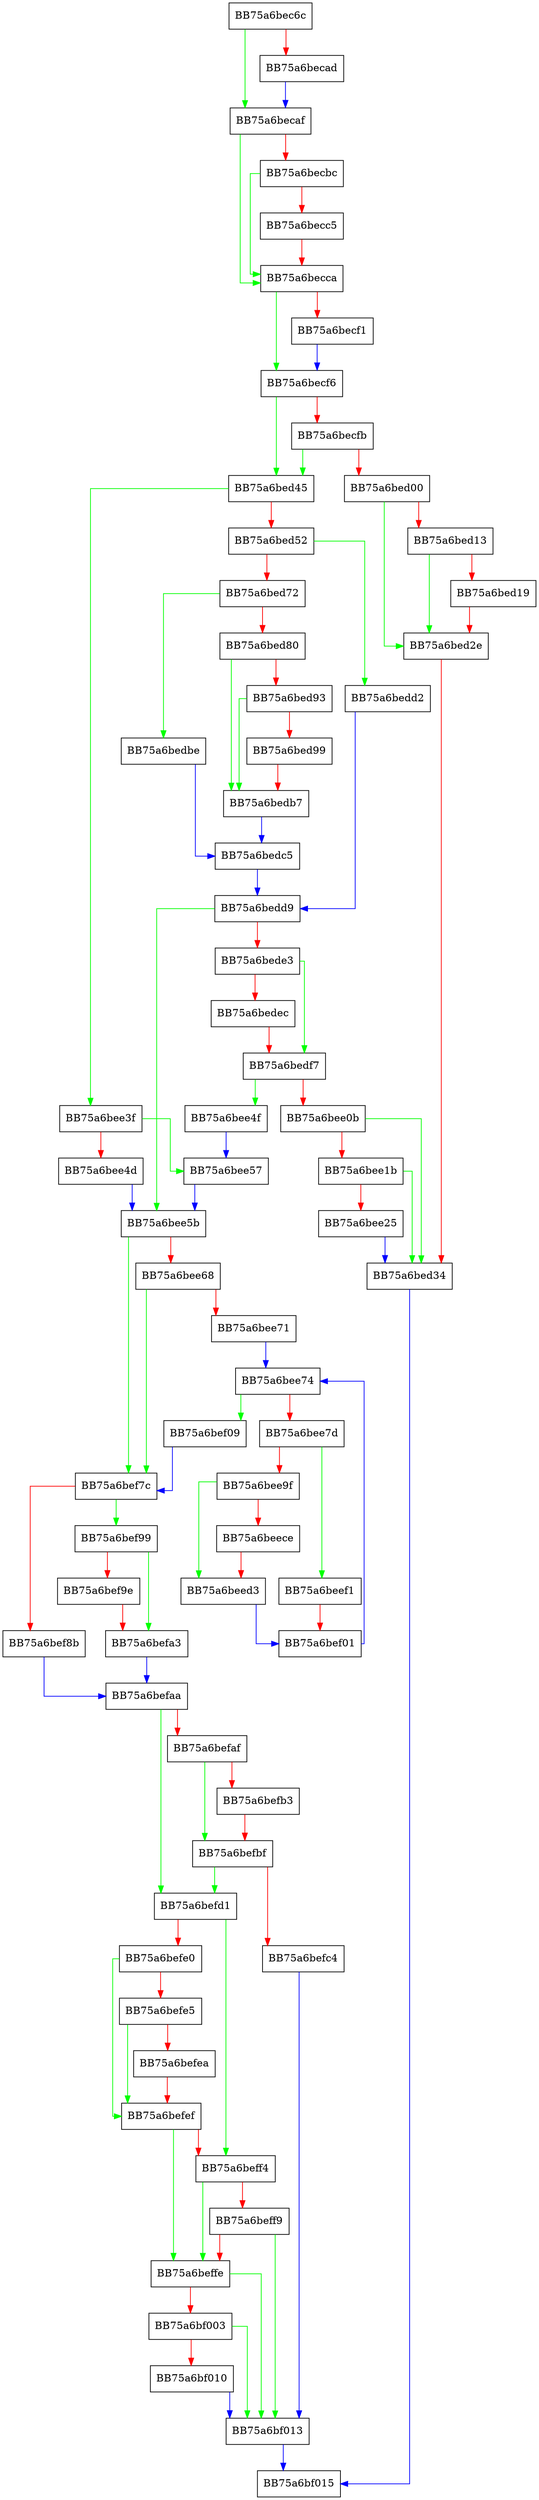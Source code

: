 digraph NotifySignatureDelivery {
  node [shape="box"];
  graph [splines=ortho];
  BB75a6bec6c -> BB75a6becaf [color="green"];
  BB75a6bec6c -> BB75a6becad [color="red"];
  BB75a6becad -> BB75a6becaf [color="blue"];
  BB75a6becaf -> BB75a6becca [color="green"];
  BB75a6becaf -> BB75a6becbc [color="red"];
  BB75a6becbc -> BB75a6becca [color="green"];
  BB75a6becbc -> BB75a6becc5 [color="red"];
  BB75a6becc5 -> BB75a6becca [color="red"];
  BB75a6becca -> BB75a6becf6 [color="green"];
  BB75a6becca -> BB75a6becf1 [color="red"];
  BB75a6becf1 -> BB75a6becf6 [color="blue"];
  BB75a6becf6 -> BB75a6bed45 [color="green"];
  BB75a6becf6 -> BB75a6becfb [color="red"];
  BB75a6becfb -> BB75a6bed45 [color="green"];
  BB75a6becfb -> BB75a6bed00 [color="red"];
  BB75a6bed00 -> BB75a6bed2e [color="green"];
  BB75a6bed00 -> BB75a6bed13 [color="red"];
  BB75a6bed13 -> BB75a6bed2e [color="green"];
  BB75a6bed13 -> BB75a6bed19 [color="red"];
  BB75a6bed19 -> BB75a6bed2e [color="red"];
  BB75a6bed2e -> BB75a6bed34 [color="red"];
  BB75a6bed34 -> BB75a6bf015 [color="blue"];
  BB75a6bed45 -> BB75a6bee3f [color="green"];
  BB75a6bed45 -> BB75a6bed52 [color="red"];
  BB75a6bed52 -> BB75a6bedd2 [color="green"];
  BB75a6bed52 -> BB75a6bed72 [color="red"];
  BB75a6bed72 -> BB75a6bedbe [color="green"];
  BB75a6bed72 -> BB75a6bed80 [color="red"];
  BB75a6bed80 -> BB75a6bedb7 [color="green"];
  BB75a6bed80 -> BB75a6bed93 [color="red"];
  BB75a6bed93 -> BB75a6bedb7 [color="green"];
  BB75a6bed93 -> BB75a6bed99 [color="red"];
  BB75a6bed99 -> BB75a6bedb7 [color="red"];
  BB75a6bedb7 -> BB75a6bedc5 [color="blue"];
  BB75a6bedbe -> BB75a6bedc5 [color="blue"];
  BB75a6bedc5 -> BB75a6bedd9 [color="blue"];
  BB75a6bedd2 -> BB75a6bedd9 [color="blue"];
  BB75a6bedd9 -> BB75a6bee5b [color="green"];
  BB75a6bedd9 -> BB75a6bede3 [color="red"];
  BB75a6bede3 -> BB75a6bedf7 [color="green"];
  BB75a6bede3 -> BB75a6bedec [color="red"];
  BB75a6bedec -> BB75a6bedf7 [color="red"];
  BB75a6bedf7 -> BB75a6bee4f [color="green"];
  BB75a6bedf7 -> BB75a6bee0b [color="red"];
  BB75a6bee0b -> BB75a6bed34 [color="green"];
  BB75a6bee0b -> BB75a6bee1b [color="red"];
  BB75a6bee1b -> BB75a6bed34 [color="green"];
  BB75a6bee1b -> BB75a6bee25 [color="red"];
  BB75a6bee25 -> BB75a6bed34 [color="blue"];
  BB75a6bee3f -> BB75a6bee57 [color="green"];
  BB75a6bee3f -> BB75a6bee4d [color="red"];
  BB75a6bee4d -> BB75a6bee5b [color="blue"];
  BB75a6bee4f -> BB75a6bee57 [color="blue"];
  BB75a6bee57 -> BB75a6bee5b [color="blue"];
  BB75a6bee5b -> BB75a6bef7c [color="green"];
  BB75a6bee5b -> BB75a6bee68 [color="red"];
  BB75a6bee68 -> BB75a6bef7c [color="green"];
  BB75a6bee68 -> BB75a6bee71 [color="red"];
  BB75a6bee71 -> BB75a6bee74 [color="blue"];
  BB75a6bee74 -> BB75a6bef09 [color="green"];
  BB75a6bee74 -> BB75a6bee7d [color="red"];
  BB75a6bee7d -> BB75a6beef1 [color="green"];
  BB75a6bee7d -> BB75a6bee9f [color="red"];
  BB75a6bee9f -> BB75a6beed3 [color="green"];
  BB75a6bee9f -> BB75a6beece [color="red"];
  BB75a6beece -> BB75a6beed3 [color="red"];
  BB75a6beed3 -> BB75a6bef01 [color="blue"];
  BB75a6beef1 -> BB75a6bef01 [color="red"];
  BB75a6bef01 -> BB75a6bee74 [color="blue"];
  BB75a6bef09 -> BB75a6bef7c [color="blue"];
  BB75a6bef7c -> BB75a6bef99 [color="green"];
  BB75a6bef7c -> BB75a6bef8b [color="red"];
  BB75a6bef8b -> BB75a6befaa [color="blue"];
  BB75a6bef99 -> BB75a6befa3 [color="green"];
  BB75a6bef99 -> BB75a6bef9e [color="red"];
  BB75a6bef9e -> BB75a6befa3 [color="red"];
  BB75a6befa3 -> BB75a6befaa [color="blue"];
  BB75a6befaa -> BB75a6befd1 [color="green"];
  BB75a6befaa -> BB75a6befaf [color="red"];
  BB75a6befaf -> BB75a6befbf [color="green"];
  BB75a6befaf -> BB75a6befb3 [color="red"];
  BB75a6befb3 -> BB75a6befbf [color="red"];
  BB75a6befbf -> BB75a6befd1 [color="green"];
  BB75a6befbf -> BB75a6befc4 [color="red"];
  BB75a6befc4 -> BB75a6bf013 [color="blue"];
  BB75a6befd1 -> BB75a6beff4 [color="green"];
  BB75a6befd1 -> BB75a6befe0 [color="red"];
  BB75a6befe0 -> BB75a6befef [color="green"];
  BB75a6befe0 -> BB75a6befe5 [color="red"];
  BB75a6befe5 -> BB75a6befef [color="green"];
  BB75a6befe5 -> BB75a6befea [color="red"];
  BB75a6befea -> BB75a6befef [color="red"];
  BB75a6befef -> BB75a6beffe [color="green"];
  BB75a6befef -> BB75a6beff4 [color="red"];
  BB75a6beff4 -> BB75a6beffe [color="green"];
  BB75a6beff4 -> BB75a6beff9 [color="red"];
  BB75a6beff9 -> BB75a6bf013 [color="green"];
  BB75a6beff9 -> BB75a6beffe [color="red"];
  BB75a6beffe -> BB75a6bf013 [color="green"];
  BB75a6beffe -> BB75a6bf003 [color="red"];
  BB75a6bf003 -> BB75a6bf013 [color="green"];
  BB75a6bf003 -> BB75a6bf010 [color="red"];
  BB75a6bf010 -> BB75a6bf013 [color="blue"];
  BB75a6bf013 -> BB75a6bf015 [color="blue"];
}